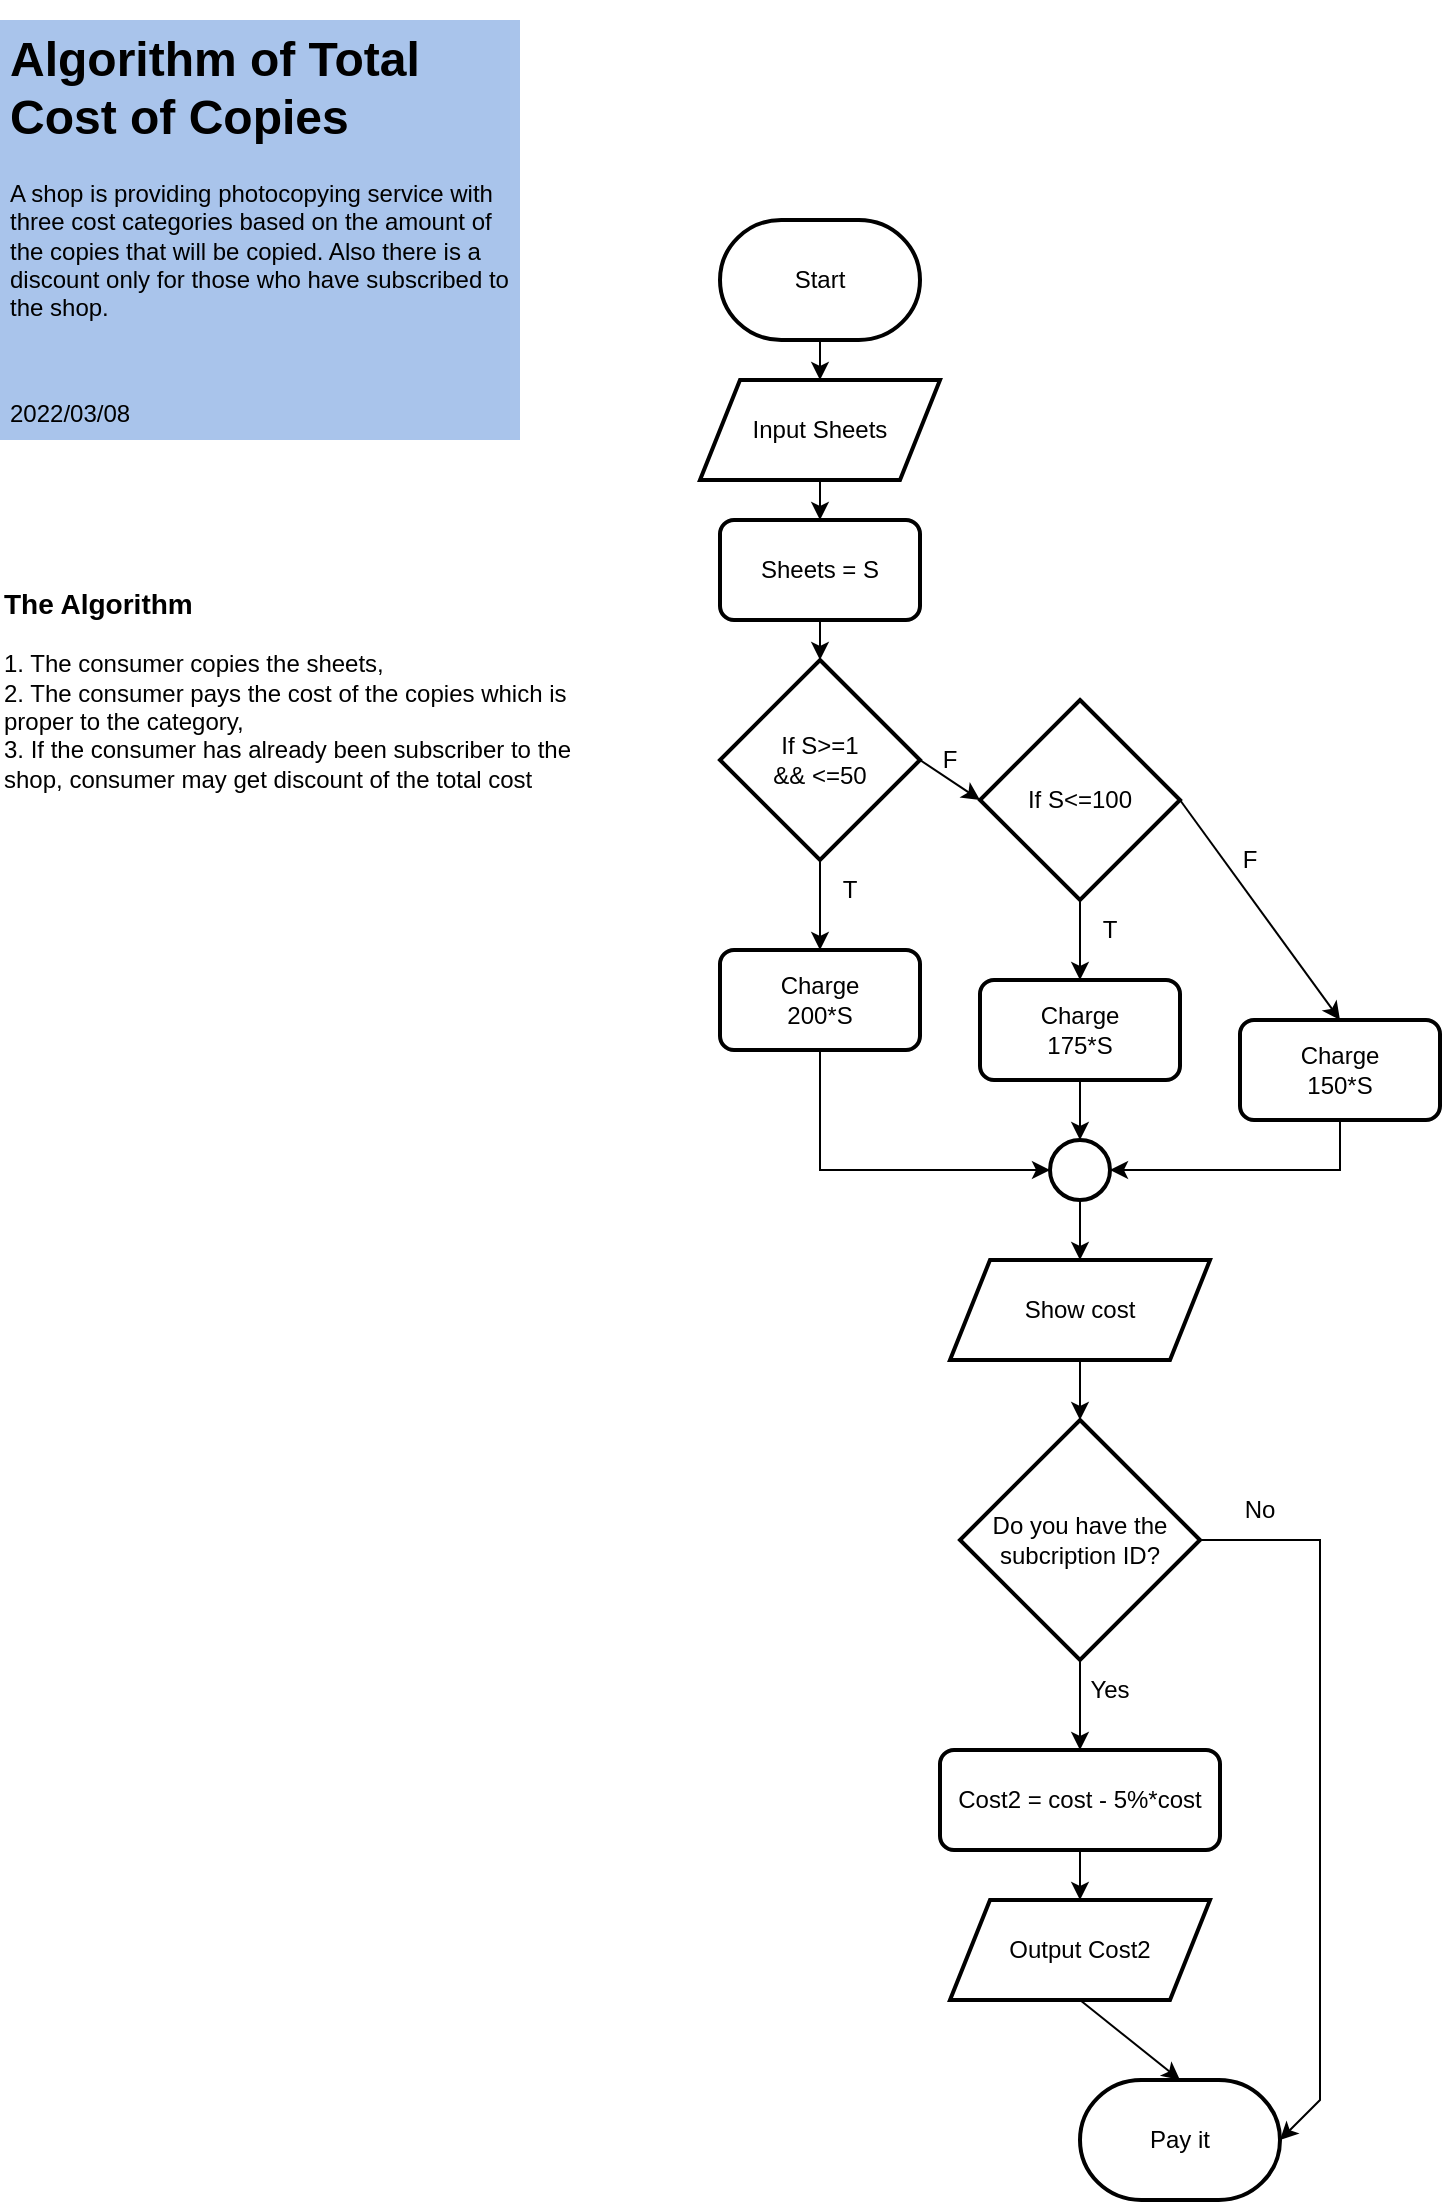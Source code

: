 <mxfile version="17.1.3" type="github">
  <diagram id="UKuepsOys_dliQUGDk65" name="Page-1">
    <mxGraphModel dx="806" dy="508" grid="1" gridSize="10" guides="1" tooltips="1" connect="1" arrows="1" fold="1" page="1" pageScale="1" pageWidth="827" pageHeight="1169" math="0" shadow="0">
      <root>
        <mxCell id="0" />
        <mxCell id="1" parent="0" />
        <mxCell id="ra7nQEiWMHMqjAX58qIU-69" value="" style="rounded=1;whiteSpace=wrap;html=1;absoluteArcSize=1;arcSize=14;strokeWidth=2;" parent="1" vertex="1">
          <mxGeometry x="510" y="905" width="140" height="50" as="geometry" />
        </mxCell>
        <mxCell id="ra7nQEiWMHMqjAX58qIU-67" value="" style="rounded=1;whiteSpace=wrap;html=1;absoluteArcSize=1;arcSize=14;strokeWidth=2;" parent="1" vertex="1">
          <mxGeometry x="660" y="540" width="100" height="50" as="geometry" />
        </mxCell>
        <mxCell id="ra7nQEiWMHMqjAX58qIU-66" value="" style="rounded=1;whiteSpace=wrap;html=1;absoluteArcSize=1;arcSize=14;strokeWidth=2;" parent="1" vertex="1">
          <mxGeometry x="400" y="505" width="100" height="50" as="geometry" />
        </mxCell>
        <mxCell id="ra7nQEiWMHMqjAX58qIU-63" value="" style="rounded=1;whiteSpace=wrap;html=1;absoluteArcSize=1;arcSize=14;strokeWidth=2;" parent="1" vertex="1">
          <mxGeometry x="530" y="520" width="100" height="50" as="geometry" />
        </mxCell>
        <mxCell id="ra7nQEiWMHMqjAX58qIU-1" value="" style="strokeWidth=2;html=1;shape=mxgraph.flowchart.terminator;whiteSpace=wrap;" parent="1" vertex="1">
          <mxGeometry x="400" y="140" width="100" height="60" as="geometry" />
        </mxCell>
        <mxCell id="ra7nQEiWMHMqjAX58qIU-2" value="Start" style="text;html=1;strokeColor=none;fillColor=none;align=center;verticalAlign=middle;whiteSpace=wrap;rounded=0;" parent="1" vertex="1">
          <mxGeometry x="420" y="155" width="60" height="30" as="geometry" />
        </mxCell>
        <mxCell id="ra7nQEiWMHMqjAX58qIU-4" value="" style="shape=parallelogram;perimeter=parallelogramPerimeter;whiteSpace=wrap;html=1;fixedSize=1;strokeWidth=2;" parent="1" vertex="1">
          <mxGeometry x="390" y="220" width="120" height="50" as="geometry" />
        </mxCell>
        <mxCell id="ra7nQEiWMHMqjAX58qIU-5" value="Input Sheets" style="text;html=1;strokeColor=none;fillColor=none;align=center;verticalAlign=middle;whiteSpace=wrap;rounded=0;" parent="1" vertex="1">
          <mxGeometry x="400" y="232.5" width="100" height="25" as="geometry" />
        </mxCell>
        <mxCell id="ra7nQEiWMHMqjAX58qIU-7" value="" style="strokeWidth=2;html=1;shape=mxgraph.flowchart.decision;whiteSpace=wrap;" parent="1" vertex="1">
          <mxGeometry x="400" y="360" width="100" height="100" as="geometry" />
        </mxCell>
        <mxCell id="ra7nQEiWMHMqjAX58qIU-8" value="If S&amp;gt;=1 &amp;amp;&amp;amp; &amp;lt;=50" style="text;html=1;strokeColor=none;fillColor=none;align=center;verticalAlign=middle;whiteSpace=wrap;rounded=0;" parent="1" vertex="1">
          <mxGeometry x="420" y="395" width="60" height="30" as="geometry" />
        </mxCell>
        <mxCell id="ra7nQEiWMHMqjAX58qIU-9" value="" style="rounded=1;whiteSpace=wrap;html=1;absoluteArcSize=1;arcSize=14;strokeWidth=2;" parent="1" vertex="1">
          <mxGeometry x="400" y="290" width="100" height="50" as="geometry" />
        </mxCell>
        <mxCell id="ra7nQEiWMHMqjAX58qIU-11" value="Sheets = S" style="text;html=1;strokeColor=none;fillColor=none;align=center;verticalAlign=middle;whiteSpace=wrap;rounded=0;" parent="1" vertex="1">
          <mxGeometry x="415" y="300" width="70" height="30" as="geometry" />
        </mxCell>
        <mxCell id="ra7nQEiWMHMqjAX58qIU-13" value="" style="endArrow=classic;html=1;rounded=0;exitX=0.5;exitY=1;exitDx=0;exitDy=0;exitPerimeter=0;entryX=0.5;entryY=0;entryDx=0;entryDy=0;" parent="1" source="ra7nQEiWMHMqjAX58qIU-7" target="ra7nQEiWMHMqjAX58qIU-66" edge="1">
          <mxGeometry width="50" height="50" relative="1" as="geometry">
            <mxPoint x="510" y="390" as="sourcePoint" />
            <mxPoint x="420" y="490" as="targetPoint" />
          </mxGeometry>
        </mxCell>
        <mxCell id="ra7nQEiWMHMqjAX58qIU-15" value="Charge 200*S" style="text;html=1;strokeColor=none;fillColor=none;align=center;verticalAlign=middle;whiteSpace=wrap;rounded=0;" parent="1" vertex="1">
          <mxGeometry x="420" y="515" width="60" height="30" as="geometry" />
        </mxCell>
        <mxCell id="ra7nQEiWMHMqjAX58qIU-16" value="T" style="text;html=1;strokeColor=none;fillColor=none;align=center;verticalAlign=middle;whiteSpace=wrap;rounded=0;" parent="1" vertex="1">
          <mxGeometry x="450" y="460" width="30" height="30" as="geometry" />
        </mxCell>
        <mxCell id="ra7nQEiWMHMqjAX58qIU-17" value="" style="endArrow=classic;html=1;rounded=0;exitX=1;exitY=0.5;exitDx=0;exitDy=0;exitPerimeter=0;entryX=0;entryY=0.5;entryDx=0;entryDy=0;entryPerimeter=0;" parent="1" source="ra7nQEiWMHMqjAX58qIU-7" target="ra7nQEiWMHMqjAX58qIU-20" edge="1">
          <mxGeometry width="50" height="50" relative="1" as="geometry">
            <mxPoint x="510" y="480" as="sourcePoint" />
            <mxPoint x="520" y="450" as="targetPoint" />
          </mxGeometry>
        </mxCell>
        <mxCell id="ra7nQEiWMHMqjAX58qIU-18" value="F" style="text;html=1;strokeColor=none;fillColor=none;align=center;verticalAlign=middle;whiteSpace=wrap;rounded=0;" parent="1" vertex="1">
          <mxGeometry x="500" y="395" width="30" height="30" as="geometry" />
        </mxCell>
        <mxCell id="ra7nQEiWMHMqjAX58qIU-20" value="" style="strokeWidth=2;html=1;shape=mxgraph.flowchart.decision;whiteSpace=wrap;" parent="1" vertex="1">
          <mxGeometry x="530" y="380" width="100" height="100" as="geometry" />
        </mxCell>
        <mxCell id="ra7nQEiWMHMqjAX58qIU-22" value="If S&amp;lt;=100" style="text;html=1;strokeColor=none;fillColor=none;align=center;verticalAlign=middle;whiteSpace=wrap;rounded=0;" parent="1" vertex="1">
          <mxGeometry x="550" y="415" width="60" height="30" as="geometry" />
        </mxCell>
        <mxCell id="ra7nQEiWMHMqjAX58qIU-23" value="" style="endArrow=classic;html=1;rounded=0;exitX=0.5;exitY=1;exitDx=0;exitDy=0;exitPerimeter=0;entryX=0.5;entryY=0;entryDx=0;entryDy=0;" parent="1" source="ra7nQEiWMHMqjAX58qIU-20" target="ra7nQEiWMHMqjAX58qIU-63" edge="1">
          <mxGeometry width="50" height="50" relative="1" as="geometry">
            <mxPoint x="510" y="490" as="sourcePoint" />
            <mxPoint x="580" y="515" as="targetPoint" />
          </mxGeometry>
        </mxCell>
        <mxCell id="ra7nQEiWMHMqjAX58qIU-25" value="Charge 175*S" style="text;html=1;strokeColor=none;fillColor=none;align=center;verticalAlign=middle;whiteSpace=wrap;rounded=0;" parent="1" vertex="1">
          <mxGeometry x="550" y="530" width="60" height="30" as="geometry" />
        </mxCell>
        <mxCell id="ra7nQEiWMHMqjAX58qIU-26" value="T" style="text;html=1;strokeColor=none;fillColor=none;align=center;verticalAlign=middle;whiteSpace=wrap;rounded=0;" parent="1" vertex="1">
          <mxGeometry x="580" y="480" width="30" height="30" as="geometry" />
        </mxCell>
        <mxCell id="ra7nQEiWMHMqjAX58qIU-27" value="" style="endArrow=classic;html=1;rounded=0;exitX=1;exitY=0.5;exitDx=0;exitDy=0;exitPerimeter=0;entryX=0.5;entryY=0;entryDx=0;entryDy=0;" parent="1" source="ra7nQEiWMHMqjAX58qIU-20" target="ra7nQEiWMHMqjAX58qIU-67" edge="1">
          <mxGeometry width="50" height="50" relative="1" as="geometry">
            <mxPoint x="640" y="450" as="sourcePoint" />
            <mxPoint x="750" y="460" as="targetPoint" />
          </mxGeometry>
        </mxCell>
        <mxCell id="ra7nQEiWMHMqjAX58qIU-28" value="F" style="text;html=1;strokeColor=none;fillColor=none;align=center;verticalAlign=middle;whiteSpace=wrap;rounded=0;" parent="1" vertex="1">
          <mxGeometry x="650" y="450" width="30" height="20" as="geometry" />
        </mxCell>
        <mxCell id="ra7nQEiWMHMqjAX58qIU-33" value="Charge 150*S" style="text;html=1;strokeColor=none;fillColor=none;align=center;verticalAlign=middle;whiteSpace=wrap;rounded=0;" parent="1" vertex="1">
          <mxGeometry x="680" y="550" width="60" height="30" as="geometry" />
        </mxCell>
        <mxCell id="ra7nQEiWMHMqjAX58qIU-36" value="" style="ellipse;whiteSpace=wrap;html=1;aspect=fixed;strokeWidth=2;" parent="1" vertex="1">
          <mxGeometry x="565" y="600" width="30" height="30" as="geometry" />
        </mxCell>
        <mxCell id="ra7nQEiWMHMqjAX58qIU-37" value="" style="endArrow=classic;html=1;rounded=0;entryX=0;entryY=0.5;entryDx=0;entryDy=0;exitX=0.5;exitY=1;exitDx=0;exitDy=0;" parent="1" source="ra7nQEiWMHMqjAX58qIU-66" target="ra7nQEiWMHMqjAX58qIU-36" edge="1">
          <mxGeometry width="50" height="50" relative="1" as="geometry">
            <mxPoint x="430" y="570" as="sourcePoint" />
            <mxPoint x="560" y="500" as="targetPoint" />
            <Array as="points">
              <mxPoint x="450" y="615" />
            </Array>
          </mxGeometry>
        </mxCell>
        <mxCell id="ra7nQEiWMHMqjAX58qIU-38" value="" style="endArrow=classic;html=1;rounded=0;entryX=0.5;entryY=0;entryDx=0;entryDy=0;exitX=0.5;exitY=1;exitDx=0;exitDy=0;" parent="1" source="ra7nQEiWMHMqjAX58qIU-63" target="ra7nQEiWMHMqjAX58qIU-36" edge="1">
          <mxGeometry width="50" height="50" relative="1" as="geometry">
            <mxPoint x="560" y="580" as="sourcePoint" />
            <mxPoint x="560" y="500" as="targetPoint" />
          </mxGeometry>
        </mxCell>
        <mxCell id="ra7nQEiWMHMqjAX58qIU-40" value="" style="strokeWidth=2;html=1;shape=mxgraph.flowchart.terminator;whiteSpace=wrap;" parent="1" vertex="1">
          <mxGeometry x="580" y="1070" width="100" height="60" as="geometry" />
        </mxCell>
        <mxCell id="ra7nQEiWMHMqjAX58qIU-42" value="Pay it" style="text;html=1;strokeColor=none;fillColor=none;align=center;verticalAlign=middle;whiteSpace=wrap;rounded=0;" parent="1" vertex="1">
          <mxGeometry x="590" y="1085" width="80" height="30" as="geometry" />
        </mxCell>
        <mxCell id="ra7nQEiWMHMqjAX58qIU-43" value="" style="strokeWidth=2;html=1;shape=mxgraph.flowchart.decision;whiteSpace=wrap;" parent="1" vertex="1">
          <mxGeometry x="520" y="740" width="120" height="120" as="geometry" />
        </mxCell>
        <mxCell id="ra7nQEiWMHMqjAX58qIU-45" value="Do you have the subcription ID?" style="text;html=1;strokeColor=none;fillColor=none;align=center;verticalAlign=middle;whiteSpace=wrap;rounded=0;" parent="1" vertex="1">
          <mxGeometry x="535" y="785" width="90" height="30" as="geometry" />
        </mxCell>
        <mxCell id="ra7nQEiWMHMqjAX58qIU-46" value="" style="endArrow=classic;html=1;rounded=0;exitX=0.5;exitY=1;exitDx=0;exitDy=0;exitPerimeter=0;entryX=0.5;entryY=0;entryDx=0;entryDy=0;" parent="1" source="ra7nQEiWMHMqjAX58qIU-43" target="ra7nQEiWMHMqjAX58qIU-69" edge="1">
          <mxGeometry width="50" height="50" relative="1" as="geometry">
            <mxPoint x="510" y="750" as="sourcePoint" />
            <mxPoint x="550" y="890" as="targetPoint" />
          </mxGeometry>
        </mxCell>
        <mxCell id="ra7nQEiWMHMqjAX58qIU-47" value="Yes" style="text;html=1;strokeColor=none;fillColor=none;align=center;verticalAlign=middle;whiteSpace=wrap;rounded=0;" parent="1" vertex="1">
          <mxGeometry x="580" y="860" width="30" height="30" as="geometry" />
        </mxCell>
        <mxCell id="ra7nQEiWMHMqjAX58qIU-49" value="Cost2 = cost - 5%*cost" style="text;html=1;strokeColor=none;fillColor=none;align=center;verticalAlign=middle;whiteSpace=wrap;rounded=0;" parent="1" vertex="1">
          <mxGeometry x="516.25" y="915" width="127.5" height="30" as="geometry" />
        </mxCell>
        <mxCell id="ra7nQEiWMHMqjAX58qIU-50" value="" style="endArrow=classic;html=1;rounded=0;exitX=0.5;exitY=1;exitDx=0;exitDy=0;entryX=0.5;entryY=0;entryDx=0;entryDy=0;" parent="1" source="ra7nQEiWMHMqjAX58qIU-36" target="ra7nQEiWMHMqjAX58qIU-51" edge="1">
          <mxGeometry width="50" height="50" relative="1" as="geometry">
            <mxPoint x="510" y="760" as="sourcePoint" />
            <mxPoint x="520" y="670" as="targetPoint" />
          </mxGeometry>
        </mxCell>
        <mxCell id="ra7nQEiWMHMqjAX58qIU-51" value="" style="shape=parallelogram;perimeter=parallelogramPerimeter;whiteSpace=wrap;html=1;fixedSize=1;strokeWidth=2;" parent="1" vertex="1">
          <mxGeometry x="515" y="660" width="130" height="50" as="geometry" />
        </mxCell>
        <mxCell id="ra7nQEiWMHMqjAX58qIU-52" value="Show cost" style="text;html=1;strokeColor=none;fillColor=none;align=center;verticalAlign=middle;whiteSpace=wrap;rounded=0;" parent="1" vertex="1">
          <mxGeometry x="530" y="670" width="100" height="30" as="geometry" />
        </mxCell>
        <mxCell id="ra7nQEiWMHMqjAX58qIU-54" value="" style="endArrow=classic;html=1;rounded=0;exitX=0.5;exitY=1;exitDx=0;exitDy=0;entryX=0.5;entryY=0;entryDx=0;entryDy=0;entryPerimeter=0;" parent="1" source="ra7nQEiWMHMqjAX58qIU-51" target="ra7nQEiWMHMqjAX58qIU-43" edge="1">
          <mxGeometry width="50" height="50" relative="1" as="geometry">
            <mxPoint x="510" y="770" as="sourcePoint" />
            <mxPoint x="560" y="720" as="targetPoint" />
          </mxGeometry>
        </mxCell>
        <mxCell id="ra7nQEiWMHMqjAX58qIU-56" value="" style="endArrow=classic;html=1;rounded=0;exitX=1;exitY=0.5;exitDx=0;exitDy=0;exitPerimeter=0;entryX=1;entryY=0.5;entryDx=0;entryDy=0;entryPerimeter=0;" parent="1" source="ra7nQEiWMHMqjAX58qIU-43" target="ra7nQEiWMHMqjAX58qIU-40" edge="1">
          <mxGeometry width="50" height="50" relative="1" as="geometry">
            <mxPoint x="510" y="860" as="sourcePoint" />
            <mxPoint x="650" y="1040" as="targetPoint" />
            <Array as="points">
              <mxPoint x="700" y="800" />
              <mxPoint x="700" y="1080" />
            </Array>
          </mxGeometry>
        </mxCell>
        <mxCell id="ra7nQEiWMHMqjAX58qIU-57" value="No" style="text;html=1;strokeColor=none;fillColor=none;align=center;verticalAlign=middle;whiteSpace=wrap;rounded=0;" parent="1" vertex="1">
          <mxGeometry x="640" y="770" width="60" height="30" as="geometry" />
        </mxCell>
        <mxCell id="ra7nQEiWMHMqjAX58qIU-60" value="" style="endArrow=classic;html=1;rounded=0;exitX=0.5;exitY=1;exitDx=0;exitDy=0;exitPerimeter=0;entryX=0.5;entryY=0;entryDx=0;entryDy=0;" parent="1" source="ra7nQEiWMHMqjAX58qIU-1" target="ra7nQEiWMHMqjAX58qIU-4" edge="1">
          <mxGeometry width="50" height="50" relative="1" as="geometry">
            <mxPoint x="510" y="360" as="sourcePoint" />
            <mxPoint x="560" y="310" as="targetPoint" />
          </mxGeometry>
        </mxCell>
        <mxCell id="ra7nQEiWMHMqjAX58qIU-61" value="" style="endArrow=classic;html=1;rounded=0;exitX=0.5;exitY=1;exitDx=0;exitDy=0;entryX=0.5;entryY=0;entryDx=0;entryDy=0;" parent="1" source="ra7nQEiWMHMqjAX58qIU-4" target="ra7nQEiWMHMqjAX58qIU-9" edge="1">
          <mxGeometry width="50" height="50" relative="1" as="geometry">
            <mxPoint x="510" y="360" as="sourcePoint" />
            <mxPoint x="560" y="310" as="targetPoint" />
          </mxGeometry>
        </mxCell>
        <mxCell id="ra7nQEiWMHMqjAX58qIU-62" value="" style="endArrow=classic;html=1;rounded=0;exitX=0.5;exitY=1;exitDx=0;exitDy=0;entryX=0.5;entryY=0;entryDx=0;entryDy=0;entryPerimeter=0;" parent="1" source="ra7nQEiWMHMqjAX58qIU-9" target="ra7nQEiWMHMqjAX58qIU-7" edge="1">
          <mxGeometry width="50" height="50" relative="1" as="geometry">
            <mxPoint x="510" y="360" as="sourcePoint" />
            <mxPoint x="560" y="310" as="targetPoint" />
          </mxGeometry>
        </mxCell>
        <mxCell id="ra7nQEiWMHMqjAX58qIU-68" value="" style="endArrow=classic;html=1;rounded=0;exitX=0.5;exitY=1;exitDx=0;exitDy=0;entryX=1;entryY=0.5;entryDx=0;entryDy=0;" parent="1" source="ra7nQEiWMHMqjAX58qIU-67" target="ra7nQEiWMHMqjAX58qIU-36" edge="1">
          <mxGeometry width="50" height="50" relative="1" as="geometry">
            <mxPoint x="510" y="590" as="sourcePoint" />
            <mxPoint x="560" y="540" as="targetPoint" />
            <Array as="points">
              <mxPoint x="710" y="615" />
            </Array>
          </mxGeometry>
        </mxCell>
        <mxCell id="ra7nQEiWMHMqjAX58qIU-70" value="" style="shape=parallelogram;perimeter=parallelogramPerimeter;whiteSpace=wrap;html=1;fixedSize=1;strokeWidth=2;" parent="1" vertex="1">
          <mxGeometry x="515" y="980" width="130" height="50" as="geometry" />
        </mxCell>
        <mxCell id="ra7nQEiWMHMqjAX58qIU-71" value="Output Cost2" style="text;html=1;strokeColor=none;fillColor=none;align=center;verticalAlign=middle;whiteSpace=wrap;rounded=0;" parent="1" vertex="1">
          <mxGeometry x="540" y="990" width="80" height="30" as="geometry" />
        </mxCell>
        <mxCell id="ra7nQEiWMHMqjAX58qIU-72" value="" style="endArrow=classic;html=1;rounded=0;exitX=0.5;exitY=1;exitDx=0;exitDy=0;entryX=0.5;entryY=0;entryDx=0;entryDy=0;" parent="1" source="ra7nQEiWMHMqjAX58qIU-69" target="ra7nQEiWMHMqjAX58qIU-70" edge="1">
          <mxGeometry width="50" height="50" relative="1" as="geometry">
            <mxPoint x="510" y="910" as="sourcePoint" />
            <mxPoint x="560" y="860" as="targetPoint" />
          </mxGeometry>
        </mxCell>
        <mxCell id="ra7nQEiWMHMqjAX58qIU-73" value="" style="endArrow=classic;html=1;rounded=0;exitX=0.5;exitY=1;exitDx=0;exitDy=0;entryX=0.5;entryY=0;entryDx=0;entryDy=0;entryPerimeter=0;" parent="1" source="ra7nQEiWMHMqjAX58qIU-70" target="ra7nQEiWMHMqjAX58qIU-40" edge="1">
          <mxGeometry width="50" height="50" relative="1" as="geometry">
            <mxPoint x="510" y="970" as="sourcePoint" />
            <mxPoint x="560" y="920" as="targetPoint" />
          </mxGeometry>
        </mxCell>
        <mxCell id="2IQ8DxpUS3jnC8EUHAxQ-1" value="&lt;h1&gt;Algorithm of Total Cost of Copies&lt;br&gt;&lt;/h1&gt;&lt;p&gt;A shop is providing photocopying service with three cost categories based on the amount of the copies that will be copied. Also there is a discount only for those who have subscribed to the shop.&lt;/p&gt;&lt;p&gt;&lt;br&gt;&lt;/p&gt;&lt;p&gt;2022/03/08&lt;br&gt;&lt;/p&gt;" style="text;html=1;strokeColor=none;fillColor=#A9C4EB;spacing=5;spacingTop=-20;whiteSpace=wrap;overflow=hidden;rounded=0;" parent="1" vertex="1">
          <mxGeometry x="40" y="40" width="260" height="210" as="geometry" />
        </mxCell>
        <mxCell id="2IQ8DxpUS3jnC8EUHAxQ-2" value="&lt;div align=&quot;left&quot;&gt;&lt;font size=&quot;1&quot;&gt;&lt;b style=&quot;font-size: 14px&quot;&gt;The Algorithm&lt;/b&gt;&lt;/font&gt;&lt;/div&gt;&lt;div align=&quot;left&quot;&gt;&lt;br&gt;&lt;/div&gt;&lt;div align=&quot;left&quot;&gt;1. The consumer copies the sheets,&lt;/div&gt;&lt;div align=&quot;left&quot;&gt;2. The consumer pays the cost of the copies which is proper to the category,&lt;/div&gt;&lt;div align=&quot;left&quot;&gt;3. If the consumer has already been subscriber to the shop, consumer may get discount of the total cost&lt;br&gt;&lt;/div&gt;" style="text;html=1;strokeColor=none;fillColor=none;align=left;verticalAlign=middle;whiteSpace=wrap;rounded=0;" parent="1" vertex="1">
          <mxGeometry x="40" y="320" width="310" height="110" as="geometry" />
        </mxCell>
      </root>
    </mxGraphModel>
  </diagram>
</mxfile>
